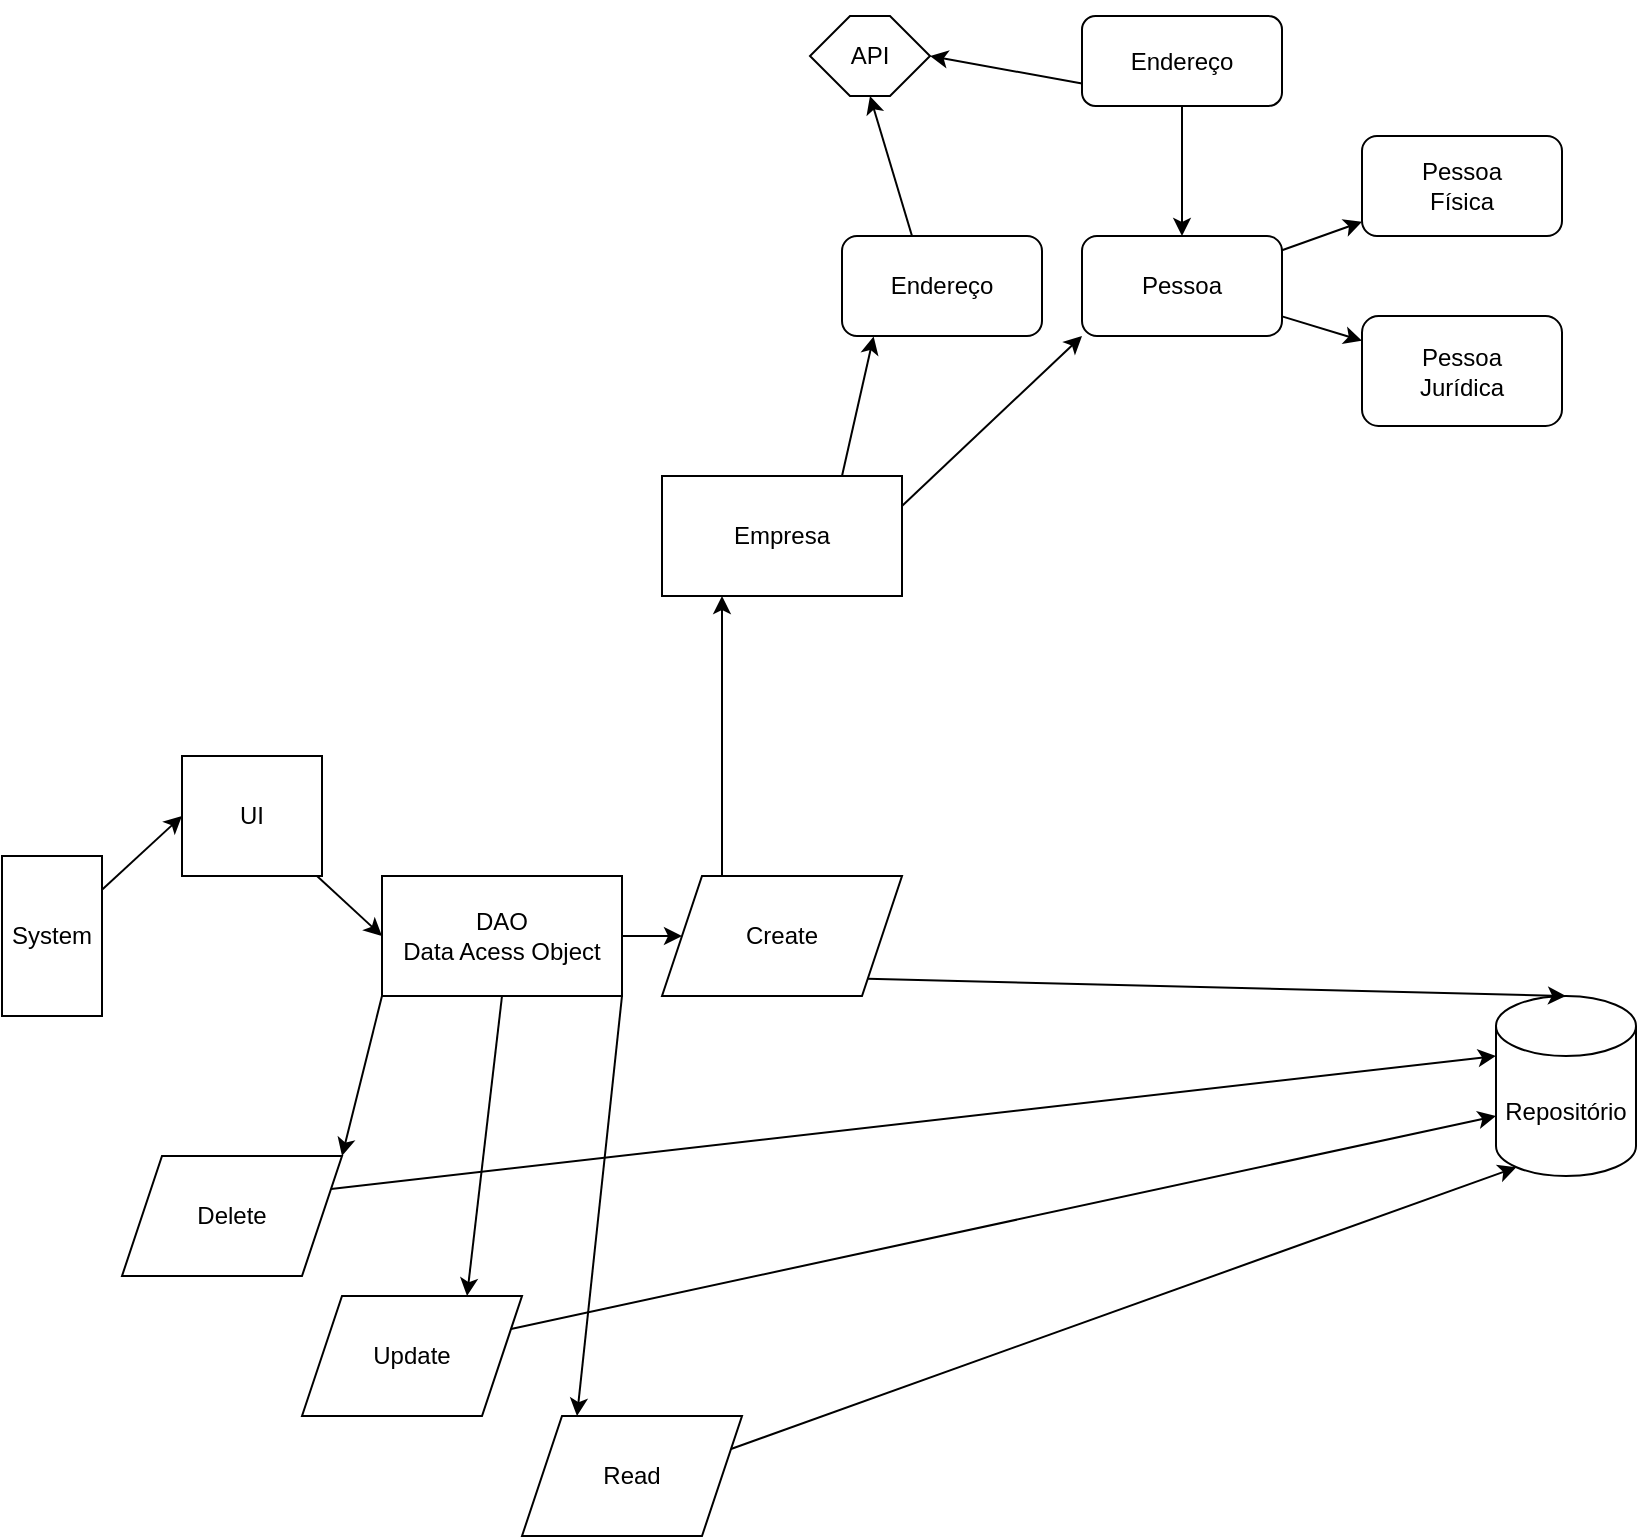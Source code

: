 <mxfile>
    <diagram id="mCsChZucjfeU-SwiBfem" name="General">
        <mxGraphModel dx="718" dy="585" grid="1" gridSize="10" guides="1" tooltips="1" connect="1" arrows="1" fold="1" page="1" pageScale="1" pageWidth="827" pageHeight="1169" math="0" shadow="0">
            <root>
                <mxCell id="0"/>
                <mxCell id="1" parent="0"/>
                <mxCell id="65" style="edgeStyle=none;html=1;entryX=0;entryY=0.5;entryDx=0;entryDy=0;" parent="1" source="2" target="63" edge="1">
                    <mxGeometry relative="1" as="geometry"/>
                </mxCell>
                <mxCell id="2" value="System" style="rounded=0;whiteSpace=wrap;html=1;" parent="1" vertex="1">
                    <mxGeometry x="10" y="600" width="50" height="80" as="geometry"/>
                </mxCell>
                <mxCell id="32" style="edgeStyle=none;html=1;entryX=0;entryY=0.5;entryDx=0;entryDy=0;" parent="1" source="4" target="11" edge="1">
                    <mxGeometry relative="1" as="geometry"/>
                </mxCell>
                <mxCell id="33" style="edgeStyle=none;html=1;exitX=0;exitY=1;exitDx=0;exitDy=0;entryX=1;entryY=0;entryDx=0;entryDy=0;" parent="1" source="4" target="9" edge="1">
                    <mxGeometry relative="1" as="geometry"/>
                </mxCell>
                <mxCell id="34" style="edgeStyle=none;html=1;exitX=0.5;exitY=1;exitDx=0;exitDy=0;entryX=0.75;entryY=0;entryDx=0;entryDy=0;" parent="1" source="4" target="8" edge="1">
                    <mxGeometry relative="1" as="geometry"/>
                </mxCell>
                <mxCell id="35" style="edgeStyle=none;html=1;exitX=1;exitY=1;exitDx=0;exitDy=0;entryX=0.25;entryY=0;entryDx=0;entryDy=0;" parent="1" source="4" target="10" edge="1">
                    <mxGeometry relative="1" as="geometry"/>
                </mxCell>
                <mxCell id="4" value="DAO&lt;br&gt;Data Acess Object" style="rounded=0;whiteSpace=wrap;html=1;" parent="1" vertex="1">
                    <mxGeometry x="200" y="610" width="120" height="60" as="geometry"/>
                </mxCell>
                <mxCell id="7" value="Repositório" style="shape=cylinder3;whiteSpace=wrap;html=1;boundedLbl=1;backgroundOutline=1;size=15;" parent="1" vertex="1">
                    <mxGeometry x="757" y="670" width="70" height="90" as="geometry"/>
                </mxCell>
                <mxCell id="39" style="edgeStyle=none;html=1;exitX=1;exitY=0.25;exitDx=0;exitDy=0;entryX=0;entryY=0;entryDx=0;entryDy=60;entryPerimeter=0;" parent="1" source="8" target="7" edge="1">
                    <mxGeometry relative="1" as="geometry"/>
                </mxCell>
                <mxCell id="8" value="Update" style="shape=parallelogram;perimeter=parallelogramPerimeter;whiteSpace=wrap;html=1;fixedSize=1;" parent="1" vertex="1">
                    <mxGeometry x="160" y="820" width="110" height="60" as="geometry"/>
                </mxCell>
                <mxCell id="36" style="edgeStyle=none;html=1;exitX=0.75;exitY=0;exitDx=0;exitDy=0;" parent="1" source="9" edge="1">
                    <mxGeometry relative="1" as="geometry">
                        <mxPoint x="170" y="760.471" as="targetPoint"/>
                    </mxGeometry>
                </mxCell>
                <mxCell id="40" style="edgeStyle=none;html=1;exitX=1;exitY=0.25;exitDx=0;exitDy=0;entryX=0;entryY=0;entryDx=0;entryDy=30;entryPerimeter=0;" parent="1" source="9" target="7" edge="1">
                    <mxGeometry relative="1" as="geometry"/>
                </mxCell>
                <mxCell id="9" value="Delete" style="shape=parallelogram;perimeter=parallelogramPerimeter;whiteSpace=wrap;html=1;fixedSize=1;" parent="1" vertex="1">
                    <mxGeometry x="70" y="750" width="110" height="60" as="geometry"/>
                </mxCell>
                <mxCell id="38" style="edgeStyle=none;html=1;exitX=1;exitY=0.25;exitDx=0;exitDy=0;entryX=0.145;entryY=1;entryDx=0;entryDy=-4.35;entryPerimeter=0;" parent="1" source="10" target="7" edge="1">
                    <mxGeometry relative="1" as="geometry"/>
                </mxCell>
                <mxCell id="10" value="Read" style="shape=parallelogram;perimeter=parallelogramPerimeter;whiteSpace=wrap;html=1;fixedSize=1;" parent="1" vertex="1">
                    <mxGeometry x="270" y="880" width="110" height="60" as="geometry"/>
                </mxCell>
                <mxCell id="37" style="edgeStyle=none;html=1;exitX=1;exitY=1;exitDx=0;exitDy=0;entryX=0.5;entryY=0;entryDx=0;entryDy=0;entryPerimeter=0;" parent="1" source="11" target="7" edge="1">
                    <mxGeometry relative="1" as="geometry"/>
                </mxCell>
                <mxCell id="61" style="edgeStyle=none;html=1;exitX=0.25;exitY=0;exitDx=0;exitDy=0;entryX=0.25;entryY=1;entryDx=0;entryDy=0;" parent="1" source="11" target="45" edge="1">
                    <mxGeometry relative="1" as="geometry"/>
                </mxCell>
                <mxCell id="11" value="Create" style="shape=parallelogram;perimeter=parallelogramPerimeter;whiteSpace=wrap;html=1;fixedSize=1;" parent="1" vertex="1">
                    <mxGeometry x="340" y="610" width="120" height="60" as="geometry"/>
                </mxCell>
                <mxCell id="17" value="API" style="shape=hexagon;perimeter=hexagonPerimeter2;whiteSpace=wrap;html=1;fixedSize=1;" parent="1" vertex="1">
                    <mxGeometry x="414" y="180" width="60" height="40" as="geometry"/>
                </mxCell>
                <mxCell id="56" value="" style="edgeStyle=none;html=1;" parent="1" source="44" target="55" edge="1">
                    <mxGeometry relative="1" as="geometry"/>
                </mxCell>
                <mxCell id="58" value="" style="edgeStyle=none;html=1;" parent="1" source="44" target="57" edge="1">
                    <mxGeometry relative="1" as="geometry"/>
                </mxCell>
                <mxCell id="44" value="Pessoa" style="rounded=1;whiteSpace=wrap;html=1;" parent="1" vertex="1">
                    <mxGeometry x="550" y="290" width="100" height="50" as="geometry"/>
                </mxCell>
                <mxCell id="60" style="edgeStyle=none;html=1;exitX=0.75;exitY=0;exitDx=0;exitDy=0;entryX=0.158;entryY=1.004;entryDx=0;entryDy=0;entryPerimeter=0;" parent="1" source="45" target="47" edge="1">
                    <mxGeometry relative="1" as="geometry"/>
                </mxCell>
                <mxCell id="62" style="edgeStyle=none;html=1;exitX=1;exitY=0.25;exitDx=0;exitDy=0;entryX=0;entryY=1;entryDx=0;entryDy=0;" parent="1" source="45" target="44" edge="1">
                    <mxGeometry relative="1" as="geometry"/>
                </mxCell>
                <mxCell id="45" value="Empresa" style="rounded=0;whiteSpace=wrap;html=1;" parent="1" vertex="1">
                    <mxGeometry x="340" y="410" width="120" height="60" as="geometry"/>
                </mxCell>
                <mxCell id="48" style="edgeStyle=none;html=1;exitX=0.5;exitY=0;exitDx=0;exitDy=0;" parent="1" source="46" edge="1">
                    <mxGeometry relative="1" as="geometry">
                        <mxPoint x="600" y="290" as="targetPoint"/>
                    </mxGeometry>
                </mxCell>
                <mxCell id="54" style="edgeStyle=none;html=1;exitX=0;exitY=0.75;exitDx=0;exitDy=0;entryX=1;entryY=0.5;entryDx=0;entryDy=0;" parent="1" source="46" target="17" edge="1">
                    <mxGeometry relative="1" as="geometry"/>
                </mxCell>
                <mxCell id="46" value="Endereço" style="rounded=1;whiteSpace=wrap;html=1;" parent="1" vertex="1">
                    <mxGeometry x="550" y="180" width="100" height="45" as="geometry"/>
                </mxCell>
                <mxCell id="52" style="edgeStyle=none;html=1;exitX=0.5;exitY=1;exitDx=0;exitDy=0;" parent="1" source="47" edge="1">
                    <mxGeometry relative="1" as="geometry">
                        <mxPoint x="444" y="220" as="targetPoint"/>
                    </mxGeometry>
                </mxCell>
                <mxCell id="47" value="Endereço" style="rounded=1;whiteSpace=wrap;html=1;" parent="1" vertex="1">
                    <mxGeometry x="430" y="290" width="100" height="50" as="geometry"/>
                </mxCell>
                <mxCell id="55" value="Pessoa&lt;br&gt;Física" style="rounded=1;whiteSpace=wrap;html=1;" parent="1" vertex="1">
                    <mxGeometry x="690" y="240" width="100" height="50" as="geometry"/>
                </mxCell>
                <mxCell id="57" value="Pessoa&lt;br&gt;Jurídica" style="whiteSpace=wrap;html=1;rounded=1;" parent="1" vertex="1">
                    <mxGeometry x="690" y="330" width="100" height="55" as="geometry"/>
                </mxCell>
                <mxCell id="66" style="edgeStyle=none;html=1;entryX=0;entryY=0.5;entryDx=0;entryDy=0;" parent="1" source="63" target="4" edge="1">
                    <mxGeometry relative="1" as="geometry"/>
                </mxCell>
                <mxCell id="63" value="UI" style="rounded=0;whiteSpace=wrap;html=1;" parent="1" vertex="1">
                    <mxGeometry x="100" y="550" width="70" height="60" as="geometry"/>
                </mxCell>
            </root>
        </mxGraphModel>
    </diagram>
    <diagram id="HI1zIEoVIivr7F-wKZme" name="UI">
        <mxGraphModel dx="2372" dy="585" grid="1" gridSize="10" guides="1" tooltips="1" connect="1" arrows="1" fold="1" page="1" pageScale="1" pageWidth="827" pageHeight="1169" math="0" shadow="0">
            <root>
                <mxCell id="Q77n228zsCQOTDn2W2Tf-0"/>
                <mxCell id="Q77n228zsCQOTDn2W2Tf-1" parent="Q77n228zsCQOTDn2W2Tf-0"/>
                <mxCell id="Q77n228zsCQOTDn2W2Tf-2" value="UI" style="swimlane;childLayout=stackLayout;resizeParent=1;resizeParentMax=0;horizontal=1;startSize=20;horizontalStack=0;" parent="Q77n228zsCQOTDn2W2Tf-1" vertex="1">
                    <mxGeometry x="-1630" y="360" width="766" height="660" as="geometry"/>
                </mxCell>
                <mxCell id="Q77n228zsCQOTDn2W2Tf-3" value="Menu Principal" style="swimlane;startSize=20;horizontal=0;" parent="Q77n228zsCQOTDn2W2Tf-2" vertex="1">
                    <mxGeometry y="20" width="766" height="140" as="geometry">
                        <mxRectangle y="20" width="766" height="20" as="alternateBounds"/>
                    </mxGeometry>
                </mxCell>
                <mxCell id="Q77n228zsCQOTDn2W2Tf-28" value="&lt;br&gt;&lt;br&gt;Obtem escolhas do Usuário" style="shape=manualInput;whiteSpace=wrap;html=1;" parent="Q77n228zsCQOTDn2W2Tf-3" vertex="1">
                    <mxGeometry x="46" y="40" width="80" height="80" as="geometry"/>
                </mxCell>
                <mxCell id="Q77n228zsCQOTDn2W2Tf-20" value="DAO - Data Acess Object" style="swimlane;childLayout=stackLayout;resizeParent=1;resizeParentMax=0;horizontal=1;startSize=20;horizontalStack=0;" parent="Q77n228zsCQOTDn2W2Tf-3" vertex="1" collapsed="1">
                    <mxGeometry x="190" y="20" width="170" height="20" as="geometry">
                        <mxRectangle x="190" y="20" width="530" height="100" as="alternateBounds"/>
                    </mxGeometry>
                </mxCell>
                <mxCell id="Q77n228zsCQOTDn2W2Tf-21" value="Create" style="swimlane;startSize=20;horizontal=0;" parent="Q77n228zsCQOTDn2W2Tf-20" vertex="1" collapsed="1">
                    <mxGeometry y="20" width="170" height="20" as="geometry">
                        <mxRectangle y="20" width="530" height="120" as="alternateBounds"/>
                    </mxGeometry>
                </mxCell>
                <mxCell id="Q77n228zsCQOTDn2W2Tf-22" value="Read" style="swimlane;startSize=20;horizontal=0;" parent="Q77n228zsCQOTDn2W2Tf-20" vertex="1" collapsed="1">
                    <mxGeometry y="40" width="170" height="20" as="geometry">
                        <mxRectangle y="140" width="530" height="120" as="alternateBounds"/>
                    </mxGeometry>
                </mxCell>
                <mxCell id="Q77n228zsCQOTDn2W2Tf-23" value="Update" style="swimlane;startSize=20;horizontal=0;" parent="Q77n228zsCQOTDn2W2Tf-20" vertex="1" collapsed="1">
                    <mxGeometry y="60" width="170" height="20" as="geometry">
                        <mxRectangle y="260" width="530" height="120" as="alternateBounds"/>
                    </mxGeometry>
                </mxCell>
                <mxCell id="Q77n228zsCQOTDn2W2Tf-25" value="Delete" style="swimlane;startSize=20;horizontal=0;" parent="Q77n228zsCQOTDn2W2Tf-20" vertex="1" collapsed="1">
                    <mxGeometry y="80" width="170" height="20" as="geometry">
                        <mxRectangle y="80" width="530" height="120" as="alternateBounds"/>
                    </mxGeometry>
                </mxCell>
                <mxCell id="Q77n228zsCQOTDn2W2Tf-4" value="Create" style="swimlane;startSize=20;horizontal=0;" parent="Q77n228zsCQOTDn2W2Tf-2" vertex="1">
                    <mxGeometry y="160" width="766" height="120" as="geometry">
                        <mxRectangle y="160" width="766" height="20" as="alternateBounds"/>
                    </mxGeometry>
                </mxCell>
                <mxCell id="F7g10t35Xjciyd1vekC1-0" value="&lt;br&gt;&lt;br&gt;Empresa" style="shape=manualInput;whiteSpace=wrap;html=1;" parent="Q77n228zsCQOTDn2W2Tf-4" vertex="1">
                    <mxGeometry x="46" y="20" width="80" height="80" as="geometry"/>
                </mxCell>
                <mxCell id="IcVT64RcNfGlBjhJ03ca-15" value="Read" style="swimlane;startSize=20;horizontal=0;" parent="Q77n228zsCQOTDn2W2Tf-2" vertex="1" collapsed="1">
                    <mxGeometry y="280" width="766" height="20" as="geometry">
                        <mxRectangle y="60" width="766" height="120" as="alternateBounds"/>
                    </mxGeometry>
                </mxCell>
                <mxCell id="IcVT64RcNfGlBjhJ03ca-16" value="&lt;br&gt;&lt;br&gt;Empresa" style="shape=manualInput;whiteSpace=wrap;html=1;" parent="IcVT64RcNfGlBjhJ03ca-15" vertex="1">
                    <mxGeometry x="46" y="20" width="80" height="80" as="geometry"/>
                </mxCell>
                <mxCell id="IcVT64RcNfGlBjhJ03ca-18" value="Update" style="swimlane;startSize=20;horizontal=0;" parent="Q77n228zsCQOTDn2W2Tf-2" vertex="1">
                    <mxGeometry y="300" width="766" height="120" as="geometry">
                        <mxRectangle y="80" width="766" height="20" as="alternateBounds"/>
                    </mxGeometry>
                </mxCell>
                <mxCell id="IcVT64RcNfGlBjhJ03ca-19" value="&lt;br&gt;&lt;br&gt;Empresa" style="shape=manualInput;whiteSpace=wrap;html=1;" parent="IcVT64RcNfGlBjhJ03ca-18" vertex="1">
                    <mxGeometry x="46" y="20" width="80" height="80" as="geometry"/>
                </mxCell>
                <mxCell id="IcVT64RcNfGlBjhJ03ca-34" value="Delete" style="swimlane;startSize=20;horizontal=0;" parent="Q77n228zsCQOTDn2W2Tf-2" vertex="1">
                    <mxGeometry y="420" width="766" height="120" as="geometry">
                        <mxRectangle y="100" width="766" height="20" as="alternateBounds"/>
                    </mxGeometry>
                </mxCell>
                <mxCell id="IcVT64RcNfGlBjhJ03ca-35" value="&lt;br&gt;&lt;br&gt;Empresa" style="shape=manualInput;whiteSpace=wrap;html=1;" parent="IcVT64RcNfGlBjhJ03ca-34" vertex="1">
                    <mxGeometry x="46" y="20" width="80" height="80" as="geometry"/>
                </mxCell>
                <mxCell id="IcVT64RcNfGlBjhJ03ca-36" value="API" style="swimlane;startSize=20;horizontal=0;" parent="Q77n228zsCQOTDn2W2Tf-2" vertex="1">
                    <mxGeometry y="540" width="766" height="120" as="geometry">
                        <mxRectangle y="540" width="766" height="20" as="alternateBounds"/>
                    </mxGeometry>
                </mxCell>
                <mxCell id="IcVT64RcNfGlBjhJ03ca-37" value="&lt;br&gt;&lt;br&gt;CEP" style="shape=manualInput;whiteSpace=wrap;html=1;" parent="IcVT64RcNfGlBjhJ03ca-36" vertex="1">
                    <mxGeometry x="46" y="20" width="80" height="80" as="geometry"/>
                </mxCell>
            </root>
        </mxGraphModel>
    </diagram>
    <diagram id="2ym3KqeKsuU3S1HkPKXO" name="Model">
        <mxGraphModel dx="1436" dy="1170" grid="1" gridSize="10" guides="1" tooltips="1" connect="1" arrows="1" fold="1" page="1" pageScale="1" pageWidth="827" pageHeight="1169" math="0" shadow="0">
            <root>
                <mxCell id="k_ggrDLvZIL1aBp-WwoG-0"/>
                <mxCell id="k_ggrDLvZIL1aBp-WwoG-1" parent="k_ggrDLvZIL1aBp-WwoG-0"/>
                <mxCell id="6iCeBYjajy6rcdTARLVP-3" value="" style="rounded=1;absoluteArcSize=1;html=1;arcSize=10;" vertex="1" parent="k_ggrDLvZIL1aBp-WwoG-1">
                    <mxGeometry x="250" y="390" width="420" height="280" as="geometry"/>
                </mxCell>
                <mxCell id="6iCeBYjajy6rcdTARLVP-4" value="" style="html=1;shape=mxgraph.er.anchor;whiteSpace=wrap;" vertex="1" parent="6iCeBYjajy6rcdTARLVP-3">
                    <mxGeometry width="210" height="280" as="geometry"/>
                </mxCell>
                <mxCell id="6iCeBYjajy6rcdTARLVP-5" value="" style="rounded=1;absoluteArcSize=1;html=1;arcSize=10;whiteSpace=wrap;points=[];strokeColor=inherit;fillColor=inherit;" vertex="1" parent="6iCeBYjajy6rcdTARLVP-3">
                    <mxGeometry x="177.692" y="14" width="221.308" height="246.0" as="geometry"/>
                </mxCell>
                <mxCell id="fiiJ6Nvzf_vKU0kFyNba-2" value="Pessoa" style="swimlane;childLayout=stackLayout;horizontal=1;startSize=30;horizontalStack=0;rounded=1;fontSize=14;fontStyle=0;strokeWidth=2;resizeParent=0;resizeLast=1;shadow=0;dashed=0;align=center;" parent="6iCeBYjajy6rcdTARLVP-3" vertex="1" collapsed="1">
                    <mxGeometry x="32.308" y="14" width="129.231" height="30.0" as="geometry">
                        <mxRectangle x="25" y="14" width="160" height="120" as="alternateBounds"/>
                    </mxGeometry>
                </mxCell>
                <mxCell id="fiiJ6Nvzf_vKU0kFyNba-3" value="String nome&#10;String documento&#10;Endereco endereco&#10;" style="align=left;strokeColor=none;fillColor=none;spacingLeft=4;fontSize=12;verticalAlign=top;resizable=0;rotatable=0;part=1;" parent="fiiJ6Nvzf_vKU0kFyNba-2" vertex="1">
                    <mxGeometry y="30" width="129.231" height="3.553e-15" as="geometry"/>
                </mxCell>
                <mxCell id="6iCeBYjajy6rcdTARLVP-13" value="Pessoa Fisica" style="swimlane;childLayout=stackLayout;horizontal=1;startSize=30;horizontalStack=0;rounded=1;fontSize=14;fontStyle=0;strokeWidth=2;resizeParent=0;resizeLast=1;shadow=0;dashed=0;align=center;" vertex="1" parent="6iCeBYjajy6rcdTARLVP-3">
                    <mxGeometry x="230" y="20" width="160" height="100" as="geometry">
                        <mxRectangle x="191.424" y="30" width="193.846" height="30" as="alternateBounds"/>
                    </mxGeometry>
                </mxCell>
                <mxCell id="6iCeBYjajy6rcdTARLVP-14" value="String telefone&#10;String nome&#10;String documento&#10;Endereco endereco&#10;" style="align=left;strokeColor=none;fillColor=none;spacingLeft=4;fontSize=12;verticalAlign=top;resizable=0;rotatable=0;part=1;" vertex="1" parent="6iCeBYjajy6rcdTARLVP-13">
                    <mxGeometry y="30" width="160" height="70" as="geometry"/>
                </mxCell>
                <mxCell id="6iCeBYjajy6rcdTARLVP-15" value="Pessoa Juridica" style="swimlane;childLayout=stackLayout;horizontal=1;startSize=30;horizontalStack=0;rounded=1;fontSize=14;fontStyle=0;strokeWidth=2;resizeParent=0;resizeLast=1;shadow=0;dashed=0;align=center;" vertex="1" parent="6iCeBYjajy6rcdTARLVP-3">
                    <mxGeometry x="184" y="140" width="160" height="110" as="geometry">
                        <mxRectangle x="183.35" y="130" width="210" height="30" as="alternateBounds"/>
                    </mxGeometry>
                </mxCell>
                <mxCell id="6iCeBYjajy6rcdTARLVP-16" value="String telefone&#10;String nome&#10;String documento&#10;Endereco endereco&#10;" style="align=left;strokeColor=none;fillColor=none;spacingLeft=4;fontSize=12;verticalAlign=top;resizable=0;rotatable=0;part=1;" vertex="1" parent="6iCeBYjajy6rcdTARLVP-15">
                    <mxGeometry y="30" width="160" height="80" as="geometry"/>
                </mxCell>
                <mxCell id="6iCeBYjajy6rcdTARLVP-6" value="" style="rounded=1;absoluteArcSize=1;html=1;arcSize=10;" vertex="1" parent="k_ggrDLvZIL1aBp-WwoG-1">
                    <mxGeometry x="370" y="740" width="410" height="280" as="geometry"/>
                </mxCell>
                <mxCell id="6iCeBYjajy6rcdTARLVP-7" value="" style="html=1;shape=mxgraph.er.anchor;whiteSpace=wrap;" vertex="1" parent="6iCeBYjajy6rcdTARLVP-6">
                    <mxGeometry width="177.667" height="280" as="geometry"/>
                </mxCell>
                <mxCell id="6iCeBYjajy6rcdTARLVP-8" value="" style="rounded=1;absoluteArcSize=1;html=1;arcSize=10;whiteSpace=wrap;points=[];strokeColor=inherit;fillColor=inherit;" vertex="1" parent="6iCeBYjajy6rcdTARLVP-6">
                    <mxGeometry x="177.667" y="14" width="221.821" height="252" as="geometry"/>
                </mxCell>
                <mxCell id="6iCeBYjajy6rcdTARLVP-18" value="Repositorio Local" style="swimlane;childLayout=stackLayout;horizontal=1;startSize=30;horizontalStack=0;rounded=1;fontSize=14;fontStyle=0;strokeWidth=2;resizeParent=0;resizeLast=1;shadow=0;dashed=0;align=center;" vertex="1" parent="6iCeBYjajy6rcdTARLVP-6">
                    <mxGeometry x="191.33" y="30" width="160" height="100" as="geometry">
                        <mxRectangle x="191.333" y="30" width="191.333" height="30" as="alternateBounds"/>
                    </mxGeometry>
                </mxCell>
                <mxCell id="6iCeBYjajy6rcdTARLVP-19" value="String telefone&#10;String nome&#10;String documento&#10;Endereco endereco&#10;" style="align=left;strokeColor=none;fillColor=none;spacingLeft=4;fontSize=12;verticalAlign=top;resizable=0;rotatable=0;part=1;" vertex="1" parent="6iCeBYjajy6rcdTARLVP-18">
                    <mxGeometry y="30" width="160" height="70" as="geometry"/>
                </mxCell>
                <mxCell id="6iCeBYjajy6rcdTARLVP-34" value="Repositorio Padrao" style="swimlane;childLayout=stackLayout;horizontal=1;startSize=30;horizontalStack=0;rounded=1;fontSize=14;fontStyle=0;strokeWidth=2;resizeParent=0;resizeLast=1;shadow=0;dashed=0;align=center;" vertex="1" parent="6iCeBYjajy6rcdTARLVP-6">
                    <mxGeometry x="191.33" y="160" width="160" height="100" as="geometry">
                        <mxRectangle x="191.333" y="160" width="191.333" height="30" as="alternateBounds"/>
                    </mxGeometry>
                </mxCell>
                <mxCell id="6iCeBYjajy6rcdTARLVP-35" value="String telefone&#10;String nome&#10;String documento&#10;Endereco endereco&#10;" style="align=left;strokeColor=none;fillColor=none;spacingLeft=4;fontSize=12;verticalAlign=top;resizable=0;rotatable=0;part=1;" vertex="1" parent="6iCeBYjajy6rcdTARLVP-34">
                    <mxGeometry y="30" width="160" height="70" as="geometry"/>
                </mxCell>
                <mxCell id="fiiJ6Nvzf_vKU0kFyNba-4" value="Repositorio" style="swimlane;childLayout=stackLayout;horizontal=1;startSize=30;horizontalStack=0;rounded=1;fontSize=14;fontStyle=0;strokeWidth=2;resizeParent=0;resizeLast=1;shadow=0;dashed=0;align=center;" parent="6iCeBYjajy6rcdTARLVP-6" vertex="1">
                    <mxGeometry x="8.833" y="14" width="160" height="120" as="geometry">
                        <mxRectangle x="27.333" y="14" width="82" height="30" as="alternateBounds"/>
                    </mxGeometry>
                </mxCell>
                <mxCell id="6iCeBYjajy6rcdTARLVP-9" value="" style="rounded=1;absoluteArcSize=1;html=1;arcSize=10;" vertex="1" parent="k_ggrDLvZIL1aBp-WwoG-1">
                    <mxGeometry x="30" y="70" width="260" height="110" as="geometry"/>
                </mxCell>
                <mxCell id="6iCeBYjajy6rcdTARLVP-10" value="" style="html=1;shape=mxgraph.er.anchor;whiteSpace=wrap;" vertex="1" parent="6iCeBYjajy6rcdTARLVP-9">
                    <mxGeometry width="130" height="110" as="geometry"/>
                </mxCell>
                <mxCell id="6iCeBYjajy6rcdTARLVP-11" value="" style="rounded=1;absoluteArcSize=1;html=1;arcSize=10;whiteSpace=wrap;points=[];strokeColor=inherit;fillColor=inherit;" vertex="1" parent="6iCeBYjajy6rcdTARLVP-9">
                    <mxGeometry x="130" y="5.5" width="117" height="99.0" as="geometry"/>
                </mxCell>
                <mxCell id="fiiJ6Nvzf_vKU0kFyNba-0" value="System" style="swimlane;childLayout=stackLayout;horizontal=1;startSize=30;horizontalStack=0;rounded=1;fontSize=14;fontStyle=0;strokeWidth=2;resizeParent=0;resizeLast=1;shadow=0;dashed=0;align=center;" parent="6iCeBYjajy6rcdTARLVP-9" vertex="1" collapsed="1">
                    <mxGeometry x="25" y="5.5" width="85" height="24.5" as="geometry">
                        <mxRectangle x="40" y="330" width="160" height="120" as="alternateBounds"/>
                    </mxGeometry>
                </mxCell>
                <mxCell id="fiiJ6Nvzf_vKU0kFyNba-1" value="void inicializar&#10;void finalizar" style="align=left;strokeColor=none;fillColor=none;spacingLeft=4;fontSize=12;verticalAlign=top;resizable=0;rotatable=0;part=1;" parent="fiiJ6Nvzf_vKU0kFyNba-0" vertex="1">
                    <mxGeometry y="24.5" width="85" as="geometry"/>
                </mxCell>
                <mxCell id="6iCeBYjajy6rcdTARLVP-22" value="" style="rounded=1;absoluteArcSize=1;html=1;arcSize=10;" vertex="1" parent="k_ggrDLvZIL1aBp-WwoG-1">
                    <mxGeometry x="110" y="220" width="260" height="125.5" as="geometry"/>
                </mxCell>
                <mxCell id="6iCeBYjajy6rcdTARLVP-23" value="" style="html=1;shape=mxgraph.er.anchor;whiteSpace=wrap;" vertex="1" parent="6iCeBYjajy6rcdTARLVP-22">
                    <mxGeometry width="130" height="110" as="geometry"/>
                </mxCell>
                <mxCell id="6iCeBYjajy6rcdTARLVP-24" value="" style="rounded=1;absoluteArcSize=1;html=1;arcSize=10;whiteSpace=wrap;points=[];strokeColor=inherit;fillColor=inherit;" vertex="1" parent="6iCeBYjajy6rcdTARLVP-22">
                    <mxGeometry x="130" y="5.5" width="117" height="99.0" as="geometry"/>
                </mxCell>
                <mxCell id="6iCeBYjajy6rcdTARLVP-25" value="DAO" style="swimlane;childLayout=stackLayout;horizontal=1;startSize=30;horizontalStack=0;rounded=1;fontSize=14;fontStyle=0;strokeWidth=2;resizeParent=0;resizeLast=1;shadow=0;dashed=0;align=center;" vertex="1" collapsed="1" parent="6iCeBYjajy6rcdTARLVP-22">
                    <mxGeometry x="25" y="5.5" width="85" height="24.5" as="geometry">
                        <mxRectangle x="25" y="5.5" width="160" height="120" as="alternateBounds"/>
                    </mxGeometry>
                </mxCell>
                <mxCell id="6iCeBYjajy6rcdTARLVP-26" value="void inicializar&#10;void finalizar" style="align=left;strokeColor=none;fillColor=none;spacingLeft=4;fontSize=12;verticalAlign=top;resizable=0;rotatable=0;part=1;" vertex="1" parent="6iCeBYjajy6rcdTARLVP-25">
                    <mxGeometry y="24.5" width="85" as="geometry"/>
                </mxCell>
                <mxCell id="E-Y3-bHyVNm656IL2bOG-1" value="Local_DAO" style="swimlane;childLayout=stackLayout;horizontal=1;startSize=30;horizontalStack=0;rounded=1;fontSize=14;fontStyle=0;strokeWidth=2;resizeParent=0;resizeLast=1;shadow=0;dashed=0;align=center;" vertex="1" collapsed="1" parent="6iCeBYjajy6rcdTARLVP-22">
                    <mxGeometry x="147.503" y="20" width="82" height="30" as="geometry">
                        <mxRectangle x="440.003" y="240" width="160" height="120" as="alternateBounds"/>
                    </mxGeometry>
                </mxCell>
                <mxCell id="E-Y3-bHyVNm656IL2bOG-2" value="&lt;span&gt;void adicionar&lt;/span&gt;&lt;br style=&quot;padding: 0px ; margin: 0px&quot;&gt;&lt;span&gt;void encontrarUm&lt;/span&gt;&lt;br style=&quot;padding: 0px ; margin: 0px&quot;&gt;&lt;span&gt;void encontrarTodos&lt;/span&gt;&lt;br style=&quot;padding: 0px ; margin: 0px&quot;&gt;&lt;span&gt;void deletar&lt;/span&gt;" style="text;html=1;align=left;verticalAlign=middle;resizable=0;points=[];autosize=1;strokeColor=none;fillColor=none;" vertex="1" parent="E-Y3-bHyVNm656IL2bOG-1">
                    <mxGeometry y="30" width="82" as="geometry"/>
                </mxCell>
                <mxCell id="E-Y3-bHyVNm656IL2bOG-3" value="Padrao_DAO" style="swimlane;childLayout=stackLayout;horizontal=1;startSize=30;horizontalStack=0;rounded=1;fontSize=14;fontStyle=0;strokeWidth=2;resizeParent=0;resizeLast=1;shadow=0;dashed=0;align=center;" vertex="1" collapsed="1" parent="6iCeBYjajy6rcdTARLVP-22">
                    <mxGeometry x="147.503" y="60" width="82" height="30" as="geometry">
                        <mxRectangle x="440.003" y="240" width="160" height="120" as="alternateBounds"/>
                    </mxGeometry>
                </mxCell>
                <mxCell id="E-Y3-bHyVNm656IL2bOG-4" value="&lt;span&gt;void adicionar&lt;/span&gt;&lt;br style=&quot;padding: 0px ; margin: 0px&quot;&gt;&lt;span&gt;void encontrarUm&lt;/span&gt;&lt;br style=&quot;padding: 0px ; margin: 0px&quot;&gt;&lt;span&gt;void encontrarTodos&lt;/span&gt;&lt;br style=&quot;padding: 0px ; margin: 0px&quot;&gt;&lt;span&gt;void deletar&lt;/span&gt;" style="text;html=1;align=left;verticalAlign=middle;resizable=0;points=[];autosize=1;strokeColor=none;fillColor=none;" vertex="1" parent="E-Y3-bHyVNm656IL2bOG-3">
                    <mxGeometry y="30" width="82" as="geometry"/>
                </mxCell>
                <mxCell id="E-Y3-bHyVNm656IL2bOG-5" value="&lt;h1&gt;Models&lt;/h1&gt;&lt;p&gt;&lt;br&gt;&lt;/p&gt;" style="text;html=1;strokeColor=none;fillColor=none;spacing=5;spacingTop=-20;whiteSpace=wrap;overflow=hidden;rounded=0;" vertex="1" parent="k_ggrDLvZIL1aBp-WwoG-1">
                    <mxGeometry x="520" y="205" width="190" height="120" as="geometry"/>
                </mxCell>
            </root>
        </mxGraphModel>
    </diagram>
    <diagram id="zyZ0Yz2BaPDK0I_nGoUe" name="Repository">
        <mxGraphModel dx="718" dy="585" grid="1" gridSize="10" guides="1" tooltips="1" connect="1" arrows="1" fold="1" page="1" pageScale="1" pageWidth="827" pageHeight="1169" math="0" shadow="0">
            <root>
                <mxCell id="fgMpC2w9bVPkRa837eUs-0"/>
                <mxCell id="fgMpC2w9bVPkRa837eUs-1" parent="fgMpC2w9bVPkRa837eUs-0"/>
            </root>
        </mxGraphModel>
    </diagram>
</mxfile>